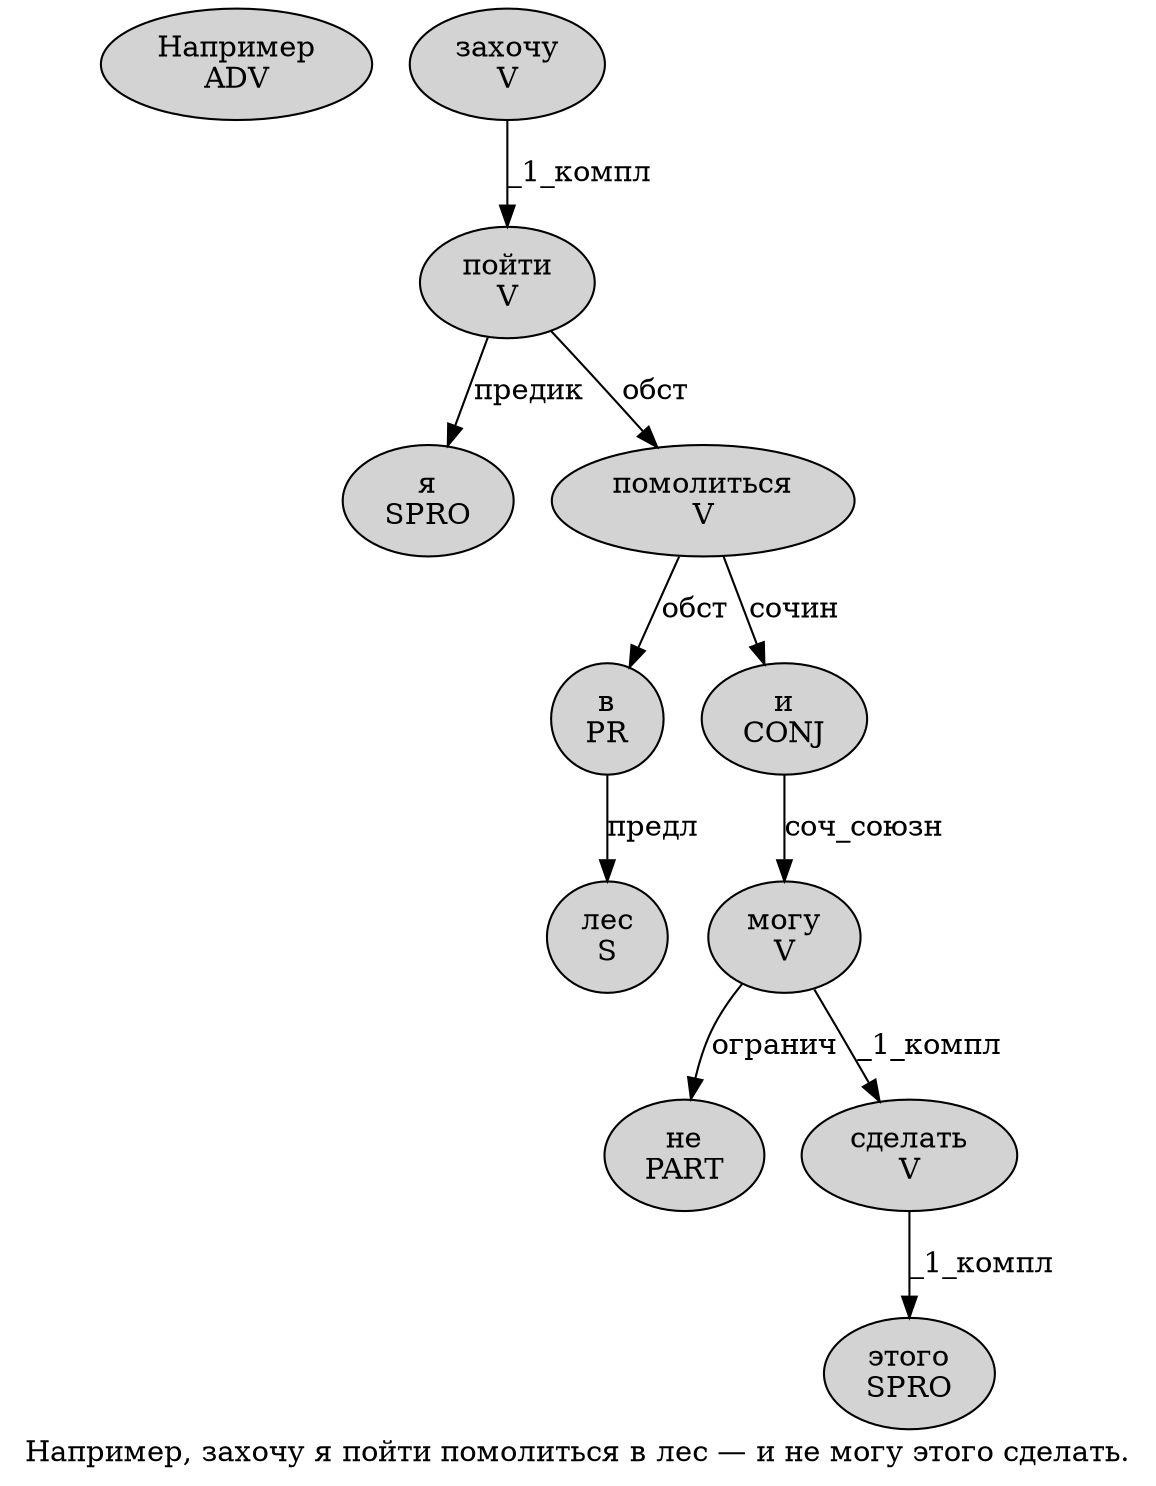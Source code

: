 digraph SENTENCE_824 {
	graph [label="Например, захочу я пойти помолиться в лес — и не могу этого сделать."]
	node [style=filled]
		0 [label="Например
ADV" color="" fillcolor=lightgray penwidth=1 shape=ellipse]
		2 [label="захочу
V" color="" fillcolor=lightgray penwidth=1 shape=ellipse]
		3 [label="я
SPRO" color="" fillcolor=lightgray penwidth=1 shape=ellipse]
		4 [label="пойти
V" color="" fillcolor=lightgray penwidth=1 shape=ellipse]
		5 [label="помолиться
V" color="" fillcolor=lightgray penwidth=1 shape=ellipse]
		6 [label="в
PR" color="" fillcolor=lightgray penwidth=1 shape=ellipse]
		7 [label="лес
S" color="" fillcolor=lightgray penwidth=1 shape=ellipse]
		9 [label="и
CONJ" color="" fillcolor=lightgray penwidth=1 shape=ellipse]
		10 [label="не
PART" color="" fillcolor=lightgray penwidth=1 shape=ellipse]
		11 [label="могу
V" color="" fillcolor=lightgray penwidth=1 shape=ellipse]
		12 [label="этого
SPRO" color="" fillcolor=lightgray penwidth=1 shape=ellipse]
		13 [label="сделать
V" color="" fillcolor=lightgray penwidth=1 shape=ellipse]
			4 -> 3 [label="предик"]
			4 -> 5 [label="обст"]
			6 -> 7 [label="предл"]
			9 -> 11 [label="соч_союзн"]
			11 -> 10 [label="огранич"]
			11 -> 13 [label="_1_компл"]
			13 -> 12 [label="_1_компл"]
			5 -> 6 [label="обст"]
			5 -> 9 [label="сочин"]
			2 -> 4 [label="_1_компл"]
}